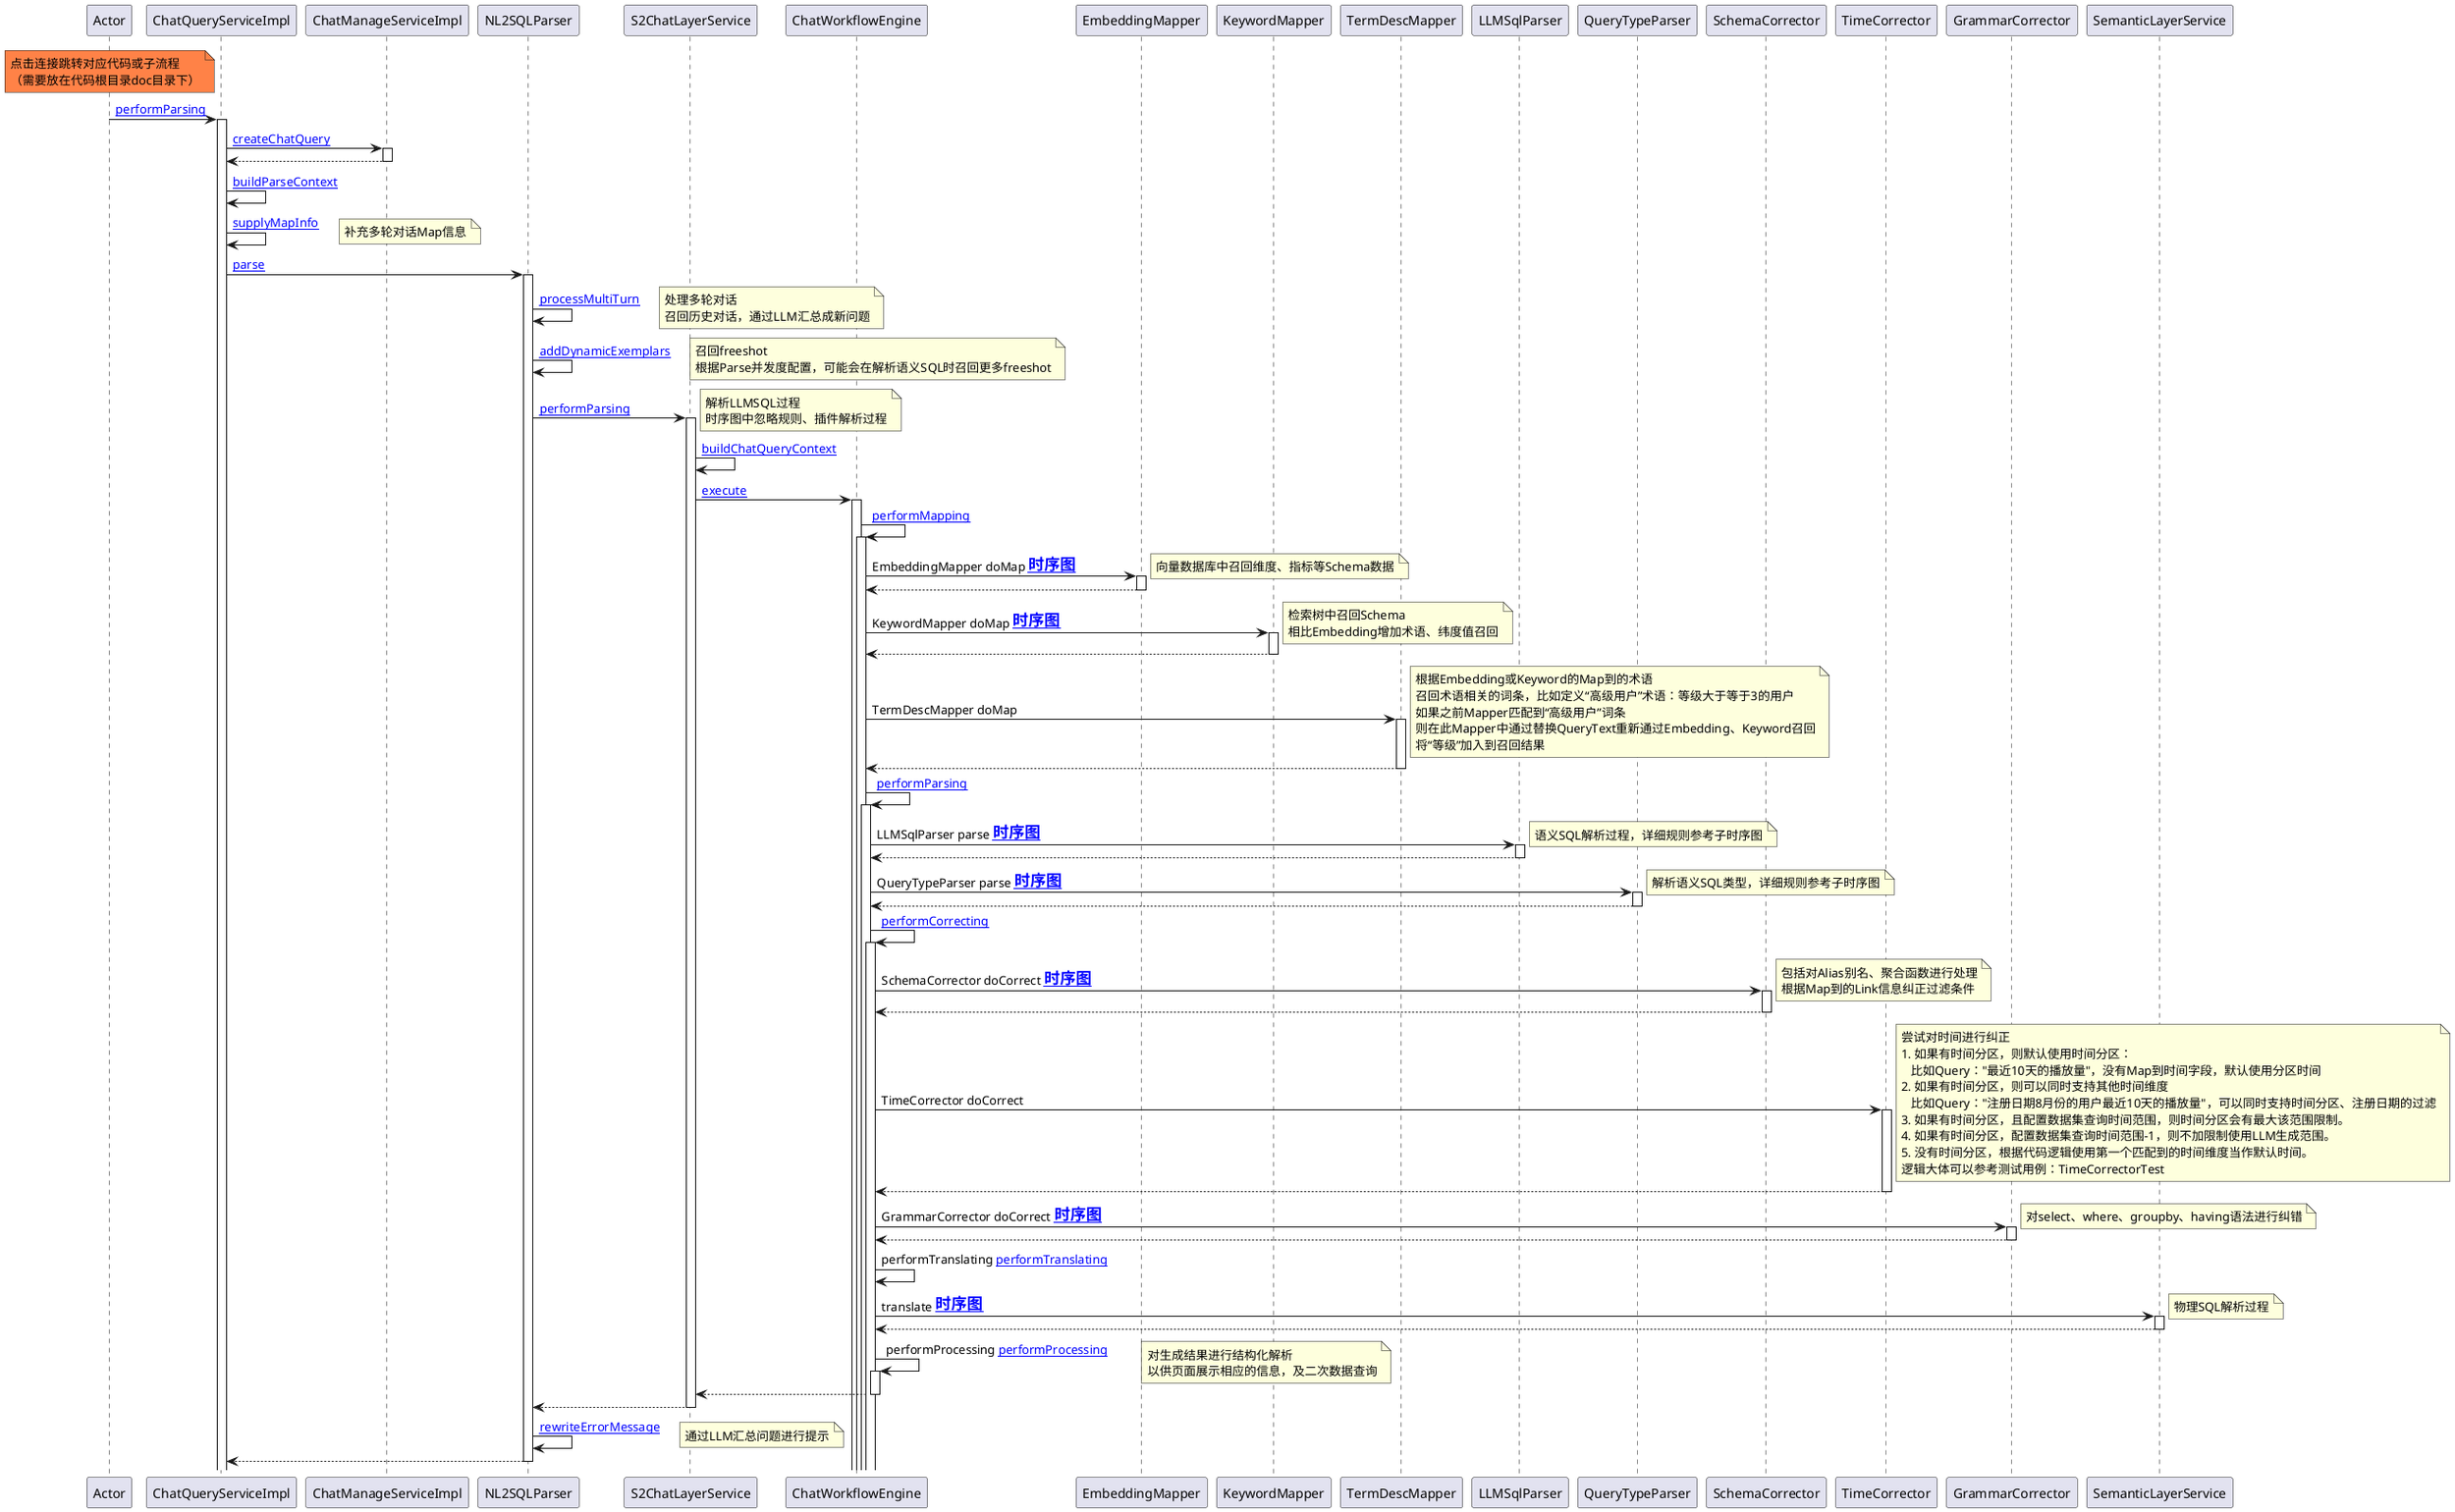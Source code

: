 @startuml
!define PROJECT_DIR ..
!define CHAT_DIR PROJECT_DIR\chat\server\src\main\java\com\tencent\supersonic\chat\server
!define HEADLESS_SERVER_DIR PROJECT_DIR\headless\server\src\main\java\com\tencent\supersonic\headless\server
!define ChatManageServiceImpl_PATH CHAT_DIR\service\impl\ChatManageServiceImpl.java
!define ChatQueryServiceImpl_PATH CHAT_DIR\service\impl\ChatQueryServiceImpl.java
!define NL2SQLParser_PATH CHAT_DIR\parser\NL2SQLParser.java
!define S2ChatLayerService_PATH HEADLESS_SERVER_DIR\facade\service\impl\S2ChatLayerService.java
!define ChatWorkflowEngine_PATH HEADLESS_SERVER_DIR\utils\ChatWorkflowEngine.java

participant Actor
note over Actor #FF8247
点击连接跳转对应代码或子流程
（需要放在代码根目录doc目录下）
end note
Actor -> ChatQueryServiceImpl: [[ChatQueryServiceImpl_PATH#performParsing performParsing]]
activate ChatQueryServiceImpl
ChatQueryServiceImpl -> ChatManageServiceImpl : [[ChatManageServiceImpl_PATH#createChatQuery createChatQuery]]
activate ChatManageServiceImpl
ChatManageServiceImpl --> ChatQueryServiceImpl
deactivate ChatManageServiceImpl
ChatQueryServiceImpl -> ChatQueryServiceImpl: [[ChatQueryServiceImpl_PATH#buildParseContext buildParseContext]]
ChatQueryServiceImpl -> ChatQueryServiceImpl: [[ChatQueryServiceImpl_PATH#supplyMapInfo supplyMapInfo]]
note right
补充多轮对话Map信息
end note
ChatQueryServiceImpl -> NL2SQLParser : [[NL2SQLParser_PATH#parse parse]]
activate NL2SQLParser
NL2SQLParser -> NL2SQLParser : [[NL2SQLParser_PATH#processMultiTurn processMultiTurn]]
note right
处理多轮对话
召回历史对话，通过LLM汇总成新问题
end note
NL2SQLParser -> NL2SQLParser : [[NL2SQLParser_PATH#addDynamicExemplars addDynamicExemplars]]
note right
召回freeshot
根据Parse并发度配置，可能会在解析语义SQL时召回更多freeshot
end note
NL2SQLParser -> S2ChatLayerService: [[S2ChatLayerService_PATH#performParsing performParsing]]
note right
解析LLMSQL过程
时序图中忽略规则、插件解析过程
end note
activate S2ChatLayerService
S2ChatLayerService-> S2ChatLayerService: [[S2ChatLayerService_PATH#buildChatQueryContext buildChatQueryContext]]
S2ChatLayerService-> ChatWorkflowEngine: [[ChatWorkflowEngine_PATH#execute execute]]
activate ChatWorkflowEngine
ChatWorkflowEngine -> ChatWorkflowEngine : [[ChatWorkflowEngine_PATH#performMapping performMapping]]
activate ChatWorkflowEngine
ChatWorkflowEngine -> EmbeddingMapper :EmbeddingMapper doMap <size 17>**[[Mapper阶段_EmbeddingMapper_doMap.puml 时序图]]**</size>
note right
向量数据库中召回维度、指标等Schema数据
end note
activate EmbeddingMapper
EmbeddingMapper --> ChatWorkflowEngine
deactivate EmbeddingMapper
ChatWorkflowEngine -> KeywordMapper :KeywordMapper doMap <size 17>**[[Mapper阶段_KeywordMapper_doMap.puml 时序图]]**</size>
note right
检索树中召回Schema
相比Embedding增加术语、纬度值召回
end note
activate KeywordMapper
KeywordMapper --> ChatWorkflowEngine
deactivate KeywordMapper
ChatWorkflowEngine -> TermDescMapper :TermDescMapper doMap
note right
根据Embedding或Keyword的Map到的术语
召回术语相关的词条，比如定义“高级用户”术语：等级大于等于3的用户
如果之前Mapper匹配到“高级用户”词条
则在此Mapper中通过替换QueryText重新通过Embedding、Keyword召回
将“等级”加入到召回结果
end note
activate TermDescMapper
TermDescMapper --> ChatWorkflowEngine
deactivate TermDescMapper

ChatWorkflowEngine -> ChatWorkflowEngine : [[ChatWorkflowEngine_PATH#performParsing performParsing]]
activate ChatWorkflowEngine
ChatWorkflowEngine -> LLMSqlParser :LLMSqlParser parse <size 17>**[[Parse阶段_LLMSqlParser_parse.puml 时序图]]**</size>
note right
语义SQL解析过程，详细规则参考子时序图
end note
activate LLMSqlParser
LLMSqlParser --> ChatWorkflowEngine
deactivate LLMSqlParser
ChatWorkflowEngine -> QueryTypeParser :QueryTypeParser parse <size 17>**[[Parse阶段_QueryTypeParser_parse.puml 时序图]]**</size>
note right
解析语义SQL类型，详细规则参考子时序图
end note
activate QueryTypeParser
QueryTypeParser --> ChatWorkflowEngine
deactivate QueryTypeParser
ChatWorkflowEngine -> ChatWorkflowEngine : [[ChatWorkflowEngine_PATH#performCorrecting performCorrecting]]
activate ChatWorkflowEngine
ChatWorkflowEngine -> SchemaCorrector :SchemaCorrector doCorrect <size 17>**[[Correct阶段_SchemaCorrector_doCorrect.puml 时序图]]**</size>
note right
包括对Alias别名、聚合函数进行处理
根据Map到的Link信息纠正过滤条件
end note
activate SchemaCorrector
SchemaCorrector --> ChatWorkflowEngine
deactivate SchemaCorrector
ChatWorkflowEngine -> TimeCorrector :TimeCorrector doCorrect
note right
尝试对时间进行纠正
1. 如果有时间分区，则默认使用时间分区：
   比如Query："最近10天的播放量"，没有Map到时间字段，默认使用分区时间
2. 如果有时间分区，则可以同时支持其他时间维度
   比如Query："注册日期8月份的用户最近10天的播放量"，可以同时支持时间分区、注册日期的过滤
3. 如果有时间分区，且配置数据集查询时间范围，则时间分区会有最大该范围限制。
4. 如果有时间分区，配置数据集查询时间范围-1，则不加限制使用LLM生成范围。
5. 没有时间分区，根据代码逻辑使用第一个匹配到的时间维度当作默认时间。
逻辑大体可以参考测试用例：TimeCorrectorTest
end note
activate TimeCorrector
TimeCorrector --> ChatWorkflowEngine
deactivate TimeCorrector
ChatWorkflowEngine -> GrammarCorrector :GrammarCorrector doCorrect <size 17>**[[Correct阶段_GrammarCorrector_doCorrect.puml 时序图]]**</size>
note right
对select、where、groupby、having语法进行纠错
end note
activate GrammarCorrector
GrammarCorrector --> ChatWorkflowEngine
deactivate GrammarCorrector
ChatWorkflowEngine -> ChatWorkflowEngine : performTranslating [[ChatWorkflowEngine_PATH#performTranslating performTranslating]]
ChatWorkflowEngine -> SemanticLayerService : translate <size 17>**[[Translate阶段_ChatWorkflowEngine_performTranslating.puml 时序图]]**</size>
note right
物理SQL解析过程
end note
activate SemanticLayerService
SemanticLayerService --> ChatWorkflowEngine
deactivate SemanticLayerService
ChatWorkflowEngine -> ChatWorkflowEngine : performProcessing [[ChatWorkflowEngine_PATH#performProcessing performProcessing]]
note right
对生成结果进行结构化解析
以供页面展示相应的信息，及二次数据查询
end note
activate ChatWorkflowEngine
ChatWorkflowEngine --> S2ChatLayerService
deactivate ChatWorkflowEngine
S2ChatLayerService --> NL2SQLParser
deactivate S2ChatLayerService
NL2SQLParser -> NL2SQLParser : [[NL2SQLParser_PATH#rewriteErrorMessage rewriteErrorMessage]]
note right: 通过LLM汇总问题进行提示
NL2SQLParser --> ChatQueryServiceImpl
deactivate NL2SQLParser
@enduml